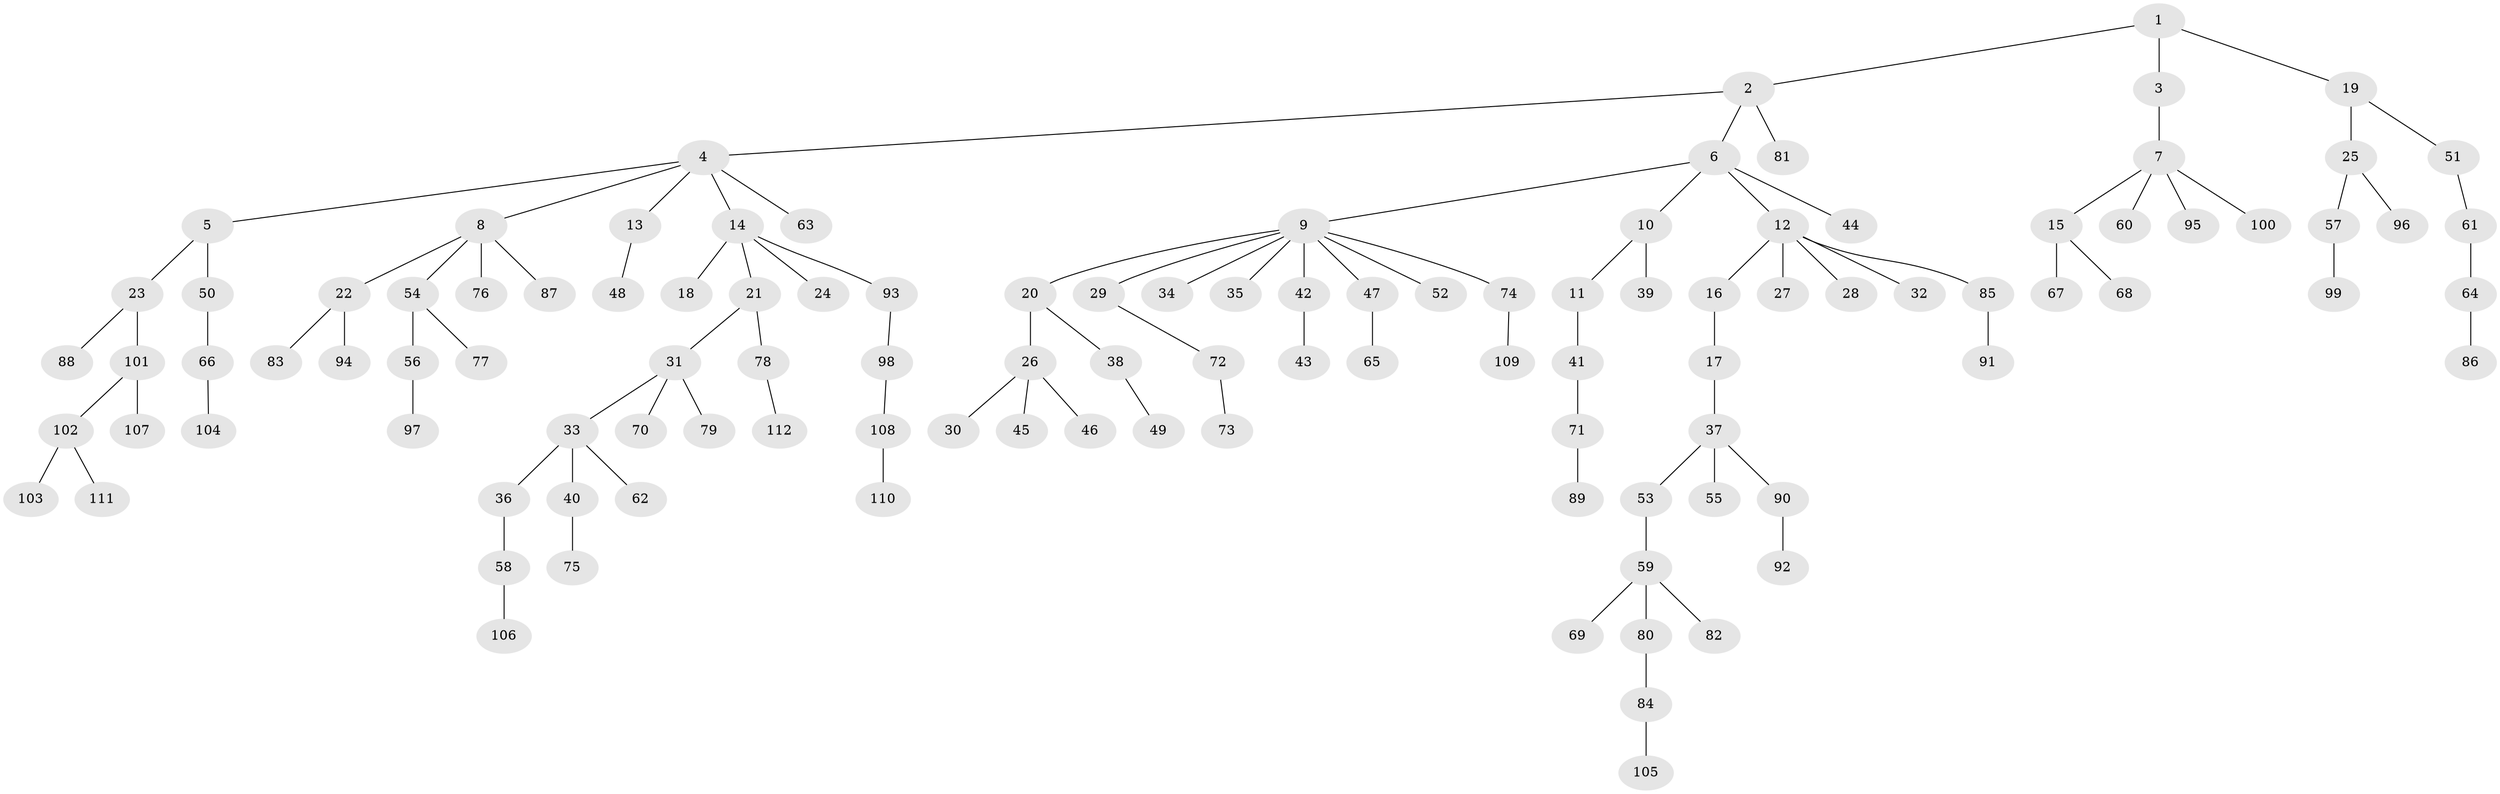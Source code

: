 // coarse degree distribution, {4: 0.0625, 3: 0.15, 2: 0.225, 5: 0.025, 9: 0.0125, 6: 0.0125, 1: 0.5125}
// Generated by graph-tools (version 1.1) at 2025/52/02/27/25 19:52:11]
// undirected, 112 vertices, 111 edges
graph export_dot {
graph [start="1"]
  node [color=gray90,style=filled];
  1;
  2;
  3;
  4;
  5;
  6;
  7;
  8;
  9;
  10;
  11;
  12;
  13;
  14;
  15;
  16;
  17;
  18;
  19;
  20;
  21;
  22;
  23;
  24;
  25;
  26;
  27;
  28;
  29;
  30;
  31;
  32;
  33;
  34;
  35;
  36;
  37;
  38;
  39;
  40;
  41;
  42;
  43;
  44;
  45;
  46;
  47;
  48;
  49;
  50;
  51;
  52;
  53;
  54;
  55;
  56;
  57;
  58;
  59;
  60;
  61;
  62;
  63;
  64;
  65;
  66;
  67;
  68;
  69;
  70;
  71;
  72;
  73;
  74;
  75;
  76;
  77;
  78;
  79;
  80;
  81;
  82;
  83;
  84;
  85;
  86;
  87;
  88;
  89;
  90;
  91;
  92;
  93;
  94;
  95;
  96;
  97;
  98;
  99;
  100;
  101;
  102;
  103;
  104;
  105;
  106;
  107;
  108;
  109;
  110;
  111;
  112;
  1 -- 2;
  1 -- 3;
  1 -- 19;
  2 -- 4;
  2 -- 6;
  2 -- 81;
  3 -- 7;
  4 -- 5;
  4 -- 8;
  4 -- 13;
  4 -- 14;
  4 -- 63;
  5 -- 23;
  5 -- 50;
  6 -- 9;
  6 -- 10;
  6 -- 12;
  6 -- 44;
  7 -- 15;
  7 -- 60;
  7 -- 95;
  7 -- 100;
  8 -- 22;
  8 -- 54;
  8 -- 76;
  8 -- 87;
  9 -- 20;
  9 -- 29;
  9 -- 34;
  9 -- 35;
  9 -- 42;
  9 -- 47;
  9 -- 52;
  9 -- 74;
  10 -- 11;
  10 -- 39;
  11 -- 41;
  12 -- 16;
  12 -- 27;
  12 -- 28;
  12 -- 32;
  12 -- 85;
  13 -- 48;
  14 -- 18;
  14 -- 21;
  14 -- 24;
  14 -- 93;
  15 -- 67;
  15 -- 68;
  16 -- 17;
  17 -- 37;
  19 -- 25;
  19 -- 51;
  20 -- 26;
  20 -- 38;
  21 -- 31;
  21 -- 78;
  22 -- 83;
  22 -- 94;
  23 -- 88;
  23 -- 101;
  25 -- 57;
  25 -- 96;
  26 -- 30;
  26 -- 45;
  26 -- 46;
  29 -- 72;
  31 -- 33;
  31 -- 70;
  31 -- 79;
  33 -- 36;
  33 -- 40;
  33 -- 62;
  36 -- 58;
  37 -- 53;
  37 -- 55;
  37 -- 90;
  38 -- 49;
  40 -- 75;
  41 -- 71;
  42 -- 43;
  47 -- 65;
  50 -- 66;
  51 -- 61;
  53 -- 59;
  54 -- 56;
  54 -- 77;
  56 -- 97;
  57 -- 99;
  58 -- 106;
  59 -- 69;
  59 -- 80;
  59 -- 82;
  61 -- 64;
  64 -- 86;
  66 -- 104;
  71 -- 89;
  72 -- 73;
  74 -- 109;
  78 -- 112;
  80 -- 84;
  84 -- 105;
  85 -- 91;
  90 -- 92;
  93 -- 98;
  98 -- 108;
  101 -- 102;
  101 -- 107;
  102 -- 103;
  102 -- 111;
  108 -- 110;
}
